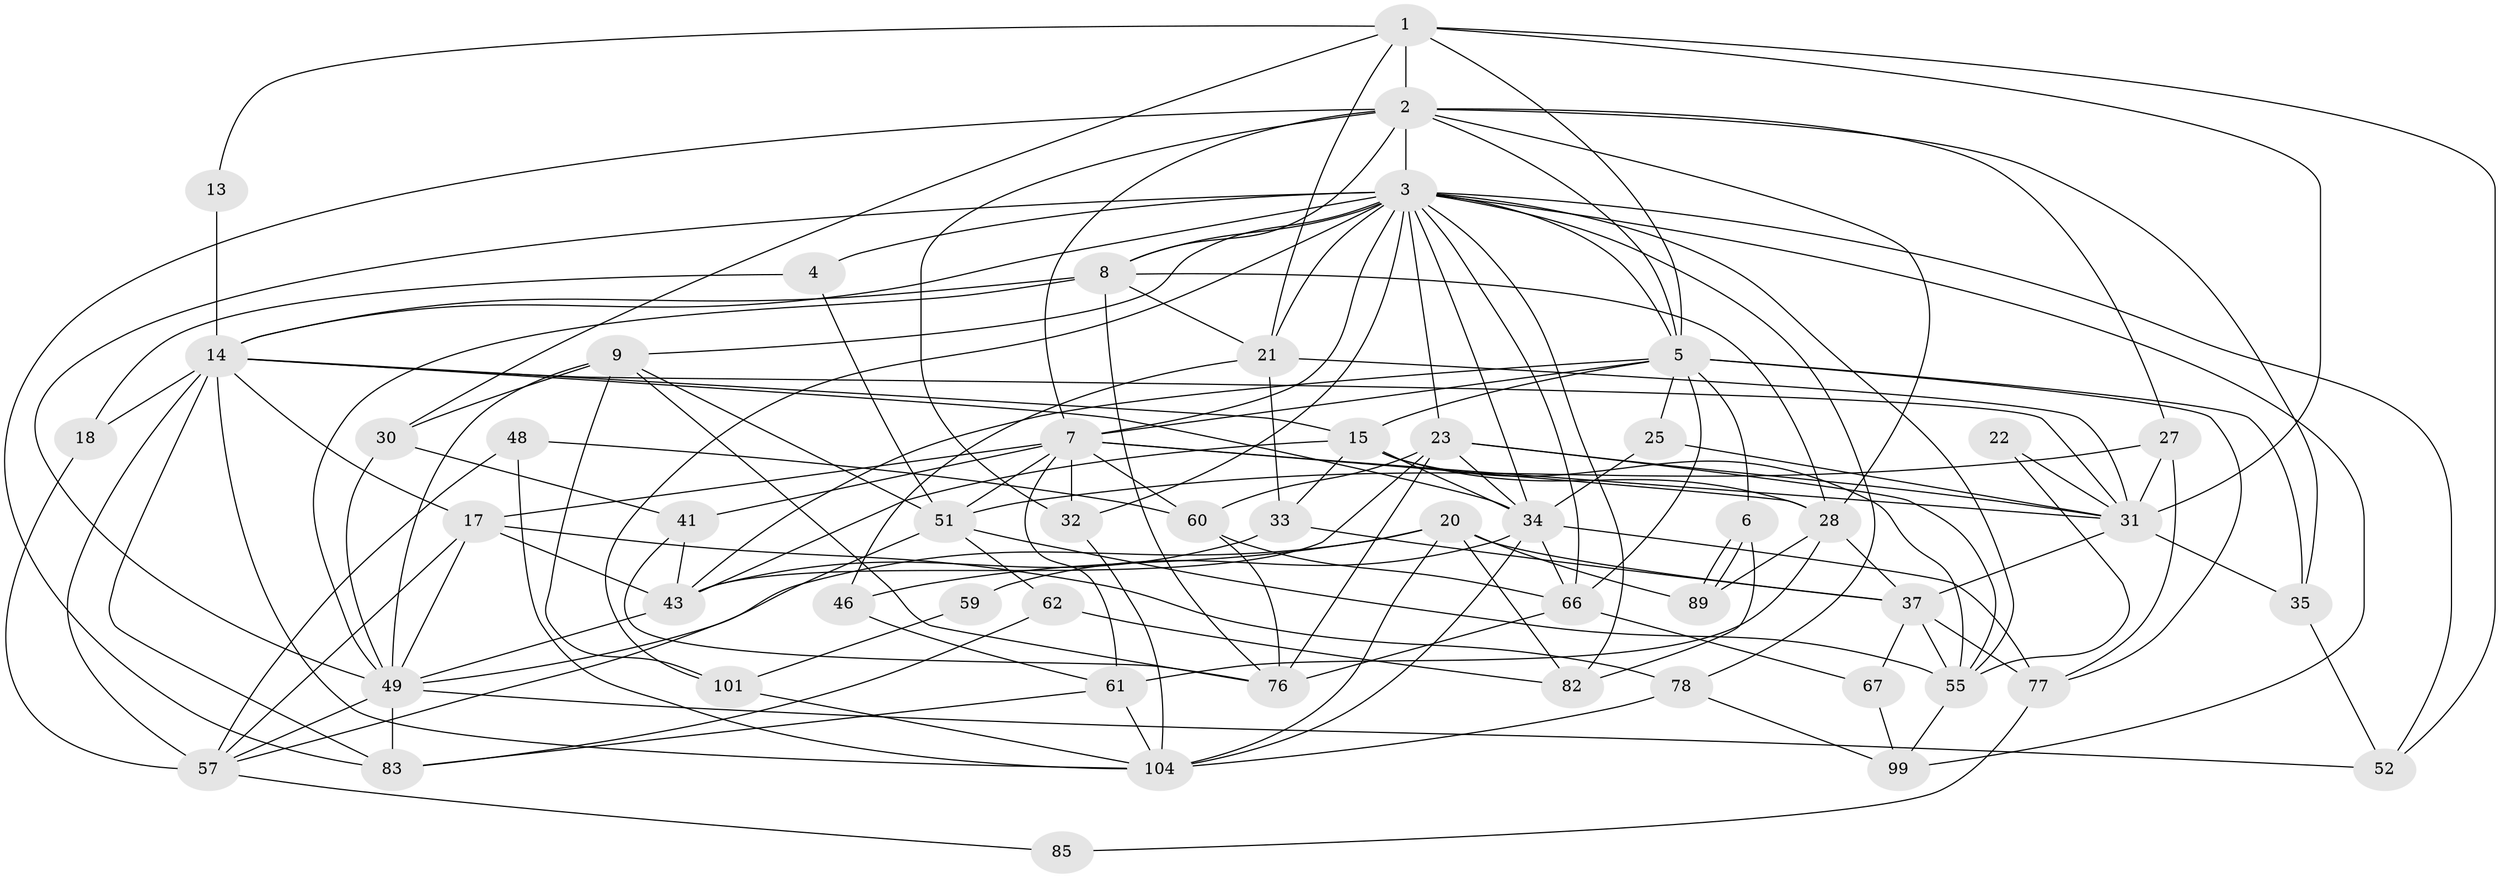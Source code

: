 // original degree distribution, {2: 0.12264150943396226, 5: 0.18867924528301888, 3: 0.2830188679245283, 4: 0.27358490566037735, 7: 0.03773584905660377, 6: 0.07547169811320754, 8: 0.018867924528301886}
// Generated by graph-tools (version 1.1) at 2025/15/03/09/25 04:15:12]
// undirected, 53 vertices, 153 edges
graph export_dot {
graph [start="1"]
  node [color=gray90,style=filled];
  1 [super="+44+94"];
  2 [super="+71+64"];
  3 [super="+68+24+69+38"];
  4 [super="+74"];
  5 [super="+54+80+11"];
  6;
  7 [super="+12+16+10"];
  8 [super="+50+29"];
  9 [super="+75"];
  13;
  14 [super="+19"];
  15 [super="+42"];
  17 [super="+72"];
  18;
  20 [super="+58"];
  21 [super="+96"];
  22;
  23 [super="+73+91+39"];
  25;
  27 [super="+65"];
  28 [super="+84"];
  30 [super="+92"];
  31 [super="+45"];
  32 [super="+98"];
  33 [super="+40"];
  34 [super="+95+81+36"];
  35;
  37 [super="+47"];
  41;
  43 [super="+79"];
  46;
  48;
  49 [super="+53"];
  51 [super="+56"];
  52 [super="+105"];
  55 [super="+86"];
  57 [super="+70"];
  59;
  60 [super="+87"];
  61 [super="+100"];
  62;
  66 [super="+97"];
  67;
  76;
  77;
  78;
  82;
  83;
  85;
  89;
  99;
  101 [super="+106"];
  104;
  1 -- 2;
  1 -- 52;
  1 -- 5;
  1 -- 13;
  1 -- 21;
  1 -- 30;
  1 -- 31;
  2 -- 8;
  2 -- 28;
  2 -- 7;
  2 -- 35;
  2 -- 3;
  2 -- 5;
  2 -- 83;
  2 -- 27;
  2 -- 32;
  3 -- 14;
  3 -- 101;
  3 -- 32;
  3 -- 55;
  3 -- 8;
  3 -- 7;
  3 -- 23;
  3 -- 34;
  3 -- 4 [weight=2];
  3 -- 5;
  3 -- 99;
  3 -- 9;
  3 -- 78;
  3 -- 49;
  3 -- 82;
  3 -- 52;
  3 -- 21;
  3 -- 66;
  4 -- 18;
  4 -- 51;
  5 -- 77;
  5 -- 25;
  5 -- 35;
  5 -- 6;
  5 -- 7;
  5 -- 43;
  5 -- 15;
  5 -- 66;
  6 -- 89;
  6 -- 89;
  6 -- 82;
  7 -- 31;
  7 -- 41;
  7 -- 28;
  7 -- 61;
  7 -- 60;
  7 -- 32;
  7 -- 17;
  7 -- 51;
  8 -- 76;
  8 -- 28;
  8 -- 49;
  8 -- 14;
  8 -- 21;
  9 -- 76;
  9 -- 101;
  9 -- 30;
  9 -- 49;
  9 -- 51;
  13 -- 14;
  14 -- 15;
  14 -- 34;
  14 -- 104;
  14 -- 17;
  14 -- 18;
  14 -- 83;
  14 -- 57;
  14 -- 31;
  15 -- 43;
  15 -- 34;
  15 -- 55;
  15 -- 28;
  15 -- 33;
  17 -- 78;
  17 -- 57;
  17 -- 43;
  17 -- 49;
  18 -- 57;
  20 -- 82;
  20 -- 104;
  20 -- 89;
  20 -- 46;
  20 -- 49;
  20 -- 37;
  21 -- 33;
  21 -- 46;
  21 -- 31;
  22 -- 31;
  22 -- 55;
  23 -- 76;
  23 -- 34 [weight=2];
  23 -- 55;
  23 -- 43;
  23 -- 60;
  23 -- 31;
  25 -- 31;
  25 -- 34;
  27 -- 77;
  27 -- 51;
  27 -- 31;
  28 -- 61;
  28 -- 89;
  28 -- 37;
  30 -- 41;
  30 -- 49;
  31 -- 35;
  31 -- 37;
  32 -- 104;
  33 -- 37;
  33 -- 43;
  34 -- 59;
  34 -- 77;
  34 -- 104;
  34 -- 66;
  35 -- 52;
  37 -- 67;
  37 -- 55;
  37 -- 77;
  41 -- 76;
  41 -- 43;
  43 -- 49;
  46 -- 61;
  48 -- 104;
  48 -- 57;
  48 -- 60;
  49 -- 83;
  49 -- 52;
  49 -- 57;
  51 -- 55 [weight=2];
  51 -- 57;
  51 -- 62;
  55 -- 99;
  57 -- 85;
  59 -- 101;
  60 -- 76;
  60 -- 66;
  61 -- 83;
  61 -- 104;
  62 -- 83;
  62 -- 82;
  66 -- 67;
  66 -- 76;
  67 -- 99;
  77 -- 85;
  78 -- 104;
  78 -- 99;
  101 -- 104;
}
